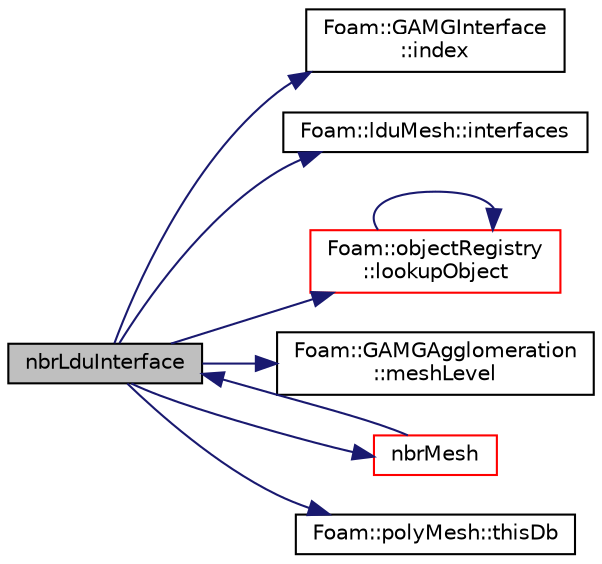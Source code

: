digraph "nbrLduInterface"
{
  bgcolor="transparent";
  edge [fontname="Helvetica",fontsize="10",labelfontname="Helvetica",labelfontsize="10"];
  node [fontname="Helvetica",fontsize="10",shape=record];
  rankdir="LR";
  Node1 [label="nbrLduInterface",height=0.2,width=0.4,color="black", fillcolor="grey75", style="filled", fontcolor="black"];
  Node1 -> Node2 [color="midnightblue",fontsize="10",style="solid",fontname="Helvetica"];
  Node2 [label="Foam::GAMGInterface\l::index",height=0.2,width=0.4,color="black",URL="$a00897.html#a460a6a24246524e2b863c6b97756a0cb"];
  Node1 -> Node3 [color="midnightblue",fontsize="10",style="solid",fontname="Helvetica"];
  Node3 [label="Foam::lduMesh::interfaces",height=0.2,width=0.4,color="black",URL="$a01284.html#a32cbf256eeac6fdb1f2cdd2cfb40b60b",tooltip="Return a list of pointers for each patch. "];
  Node1 -> Node4 [color="midnightblue",fontsize="10",style="solid",fontname="Helvetica"];
  Node4 [label="Foam::objectRegistry\l::lookupObject",height=0.2,width=0.4,color="red",URL="$a01690.html#affcae20935bdf1726ec1f822228a2330",tooltip="Lookup and return the object of the given Type. "];
  Node4 -> Node4 [color="midnightblue",fontsize="10",style="solid",fontname="Helvetica"];
  Node1 -> Node5 [color="midnightblue",fontsize="10",style="solid",fontname="Helvetica"];
  Node5 [label="Foam::GAMGAgglomeration\l::meshLevel",height=0.2,width=0.4,color="black",URL="$a00896.html#ab82c1edc1f7885e57d27f67628dbbc42",tooltip="Return LDU mesh of given level. "];
  Node1 -> Node6 [color="midnightblue",fontsize="10",style="solid",fontname="Helvetica"];
  Node6 [label="nbrMesh",height=0.2,width=0.4,color="red",URL="$a02121.html#afe312951e2f813f117176130b024f8ba",tooltip="Return AMI. "];
  Node6 -> Node1 [color="midnightblue",fontsize="10",style="solid",fontname="Helvetica"];
  Node1 -> Node7 [color="midnightblue",fontsize="10",style="solid",fontname="Helvetica"];
  Node7 [label="Foam::polyMesh::thisDb",height=0.2,width=0.4,color="black",URL="$a01917.html#ad9bd621d3125ce9903b9be686e5d0863",tooltip="Return the object registry. "];
}
